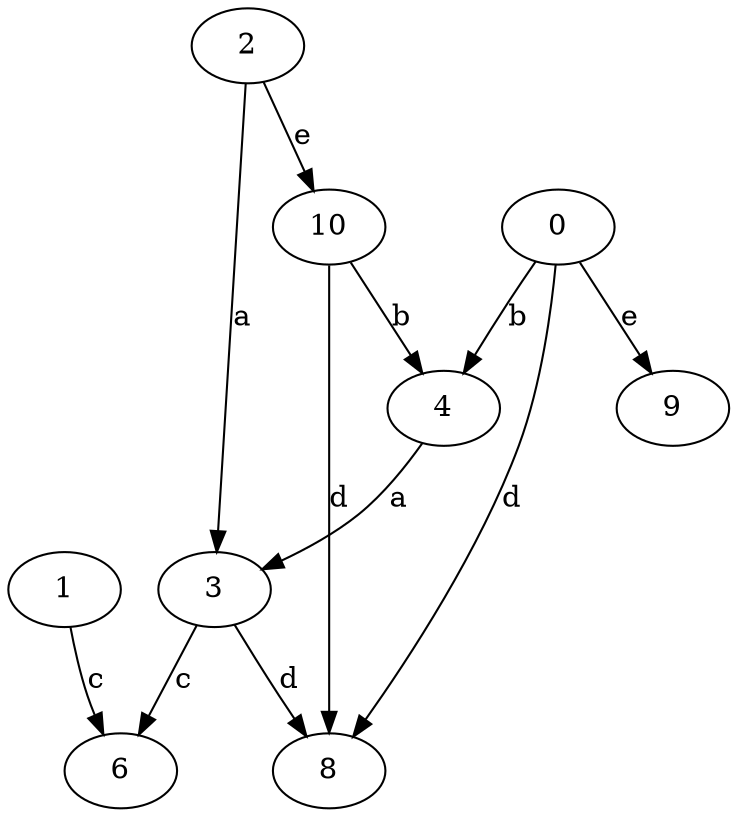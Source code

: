 strict digraph  {
1;
2;
3;
4;
0;
6;
8;
9;
10;
1 -> 6  [label=c];
2 -> 3  [label=a];
2 -> 10  [label=e];
3 -> 6  [label=c];
3 -> 8  [label=d];
4 -> 3  [label=a];
0 -> 4  [label=b];
0 -> 8  [label=d];
0 -> 9  [label=e];
10 -> 4  [label=b];
10 -> 8  [label=d];
}
